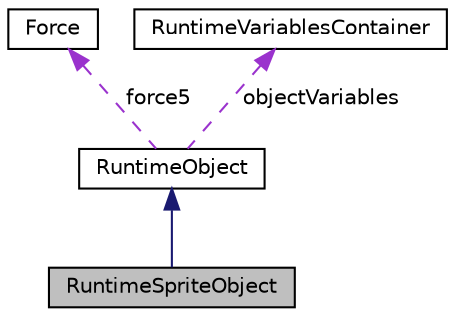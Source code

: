 digraph "RuntimeSpriteObject"
{
  edge [fontname="Helvetica",fontsize="10",labelfontname="Helvetica",labelfontsize="10"];
  node [fontname="Helvetica",fontsize="10",shape=record];
  Node1 [label="RuntimeSpriteObject",height=0.2,width=0.4,color="black", fillcolor="grey75", style="filled" fontcolor="black"];
  Node2 -> Node1 [dir="back",color="midnightblue",fontsize="10",style="solid",fontname="Helvetica"];
  Node2 [label="RuntimeObject",height=0.2,width=0.4,color="black", fillcolor="white", style="filled",URL="$d0/d3b/class_runtime_object.html",tooltip="A RuntimeObject is something displayed on the scene. "];
  Node3 -> Node2 [dir="back",color="darkorchid3",fontsize="10",style="dashed",label=" force5" ,fontname="Helvetica"];
  Node3 [label="Force",height=0.2,width=0.4,color="black", fillcolor="white", style="filled",URL="$d4/d88/class_force.html",tooltip="Represents a force to be applied on an object. "];
  Node4 -> Node2 [dir="back",color="darkorchid3",fontsize="10",style="dashed",label=" objectVariables" ,fontname="Helvetica"];
  Node4 [label="RuntimeVariablesContainer",height=0.2,width=0.4,color="black", fillcolor="white", style="filled",URL="$d3/de0/class_runtime_variables_container.html",tooltip="Container for gd::Variable used at by games at runtime. "];
}
